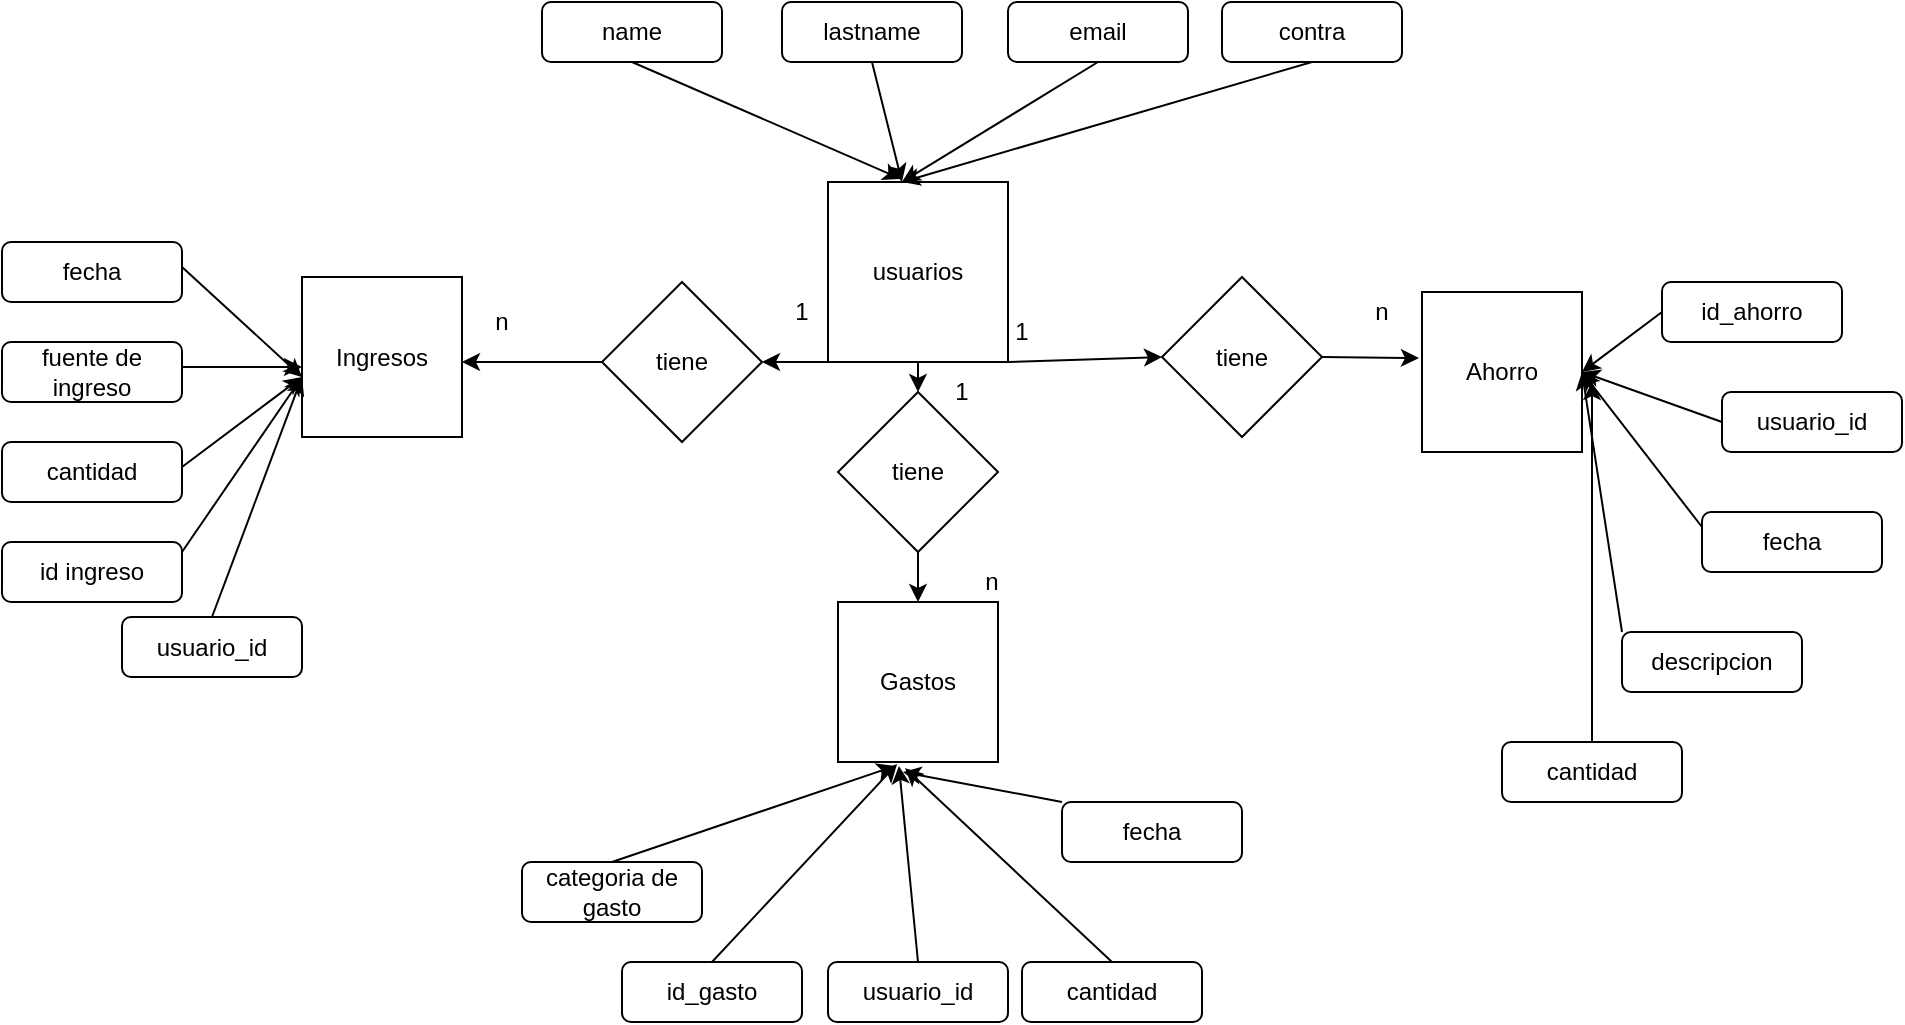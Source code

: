 <mxfile version="21.5.0" type="github">
  <diagram name="Page-1" id="B3KhpYpjSV5Kv50pKXwp">
    <mxGraphModel dx="1804" dy="526" grid="1" gridSize="10" guides="1" tooltips="1" connect="1" arrows="1" fold="1" page="1" pageScale="1" pageWidth="850" pageHeight="1100" math="0" shadow="0">
      <root>
        <mxCell id="0" />
        <mxCell id="1" parent="0" />
        <mxCell id="ndQ_c9sUr3Jry3v1geUl-41" style="edgeStyle=none;rounded=0;orthogonalLoop=1;jettySize=auto;html=1;exitX=0.5;exitY=1;exitDx=0;exitDy=0;entryX=0.5;entryY=0;entryDx=0;entryDy=0;" edge="1" parent="1" source="ndQ_c9sUr3Jry3v1geUl-44" target="ndQ_c9sUr3Jry3v1geUl-5">
          <mxGeometry relative="1" as="geometry" />
        </mxCell>
        <mxCell id="ndQ_c9sUr3Jry3v1geUl-53" style="edgeStyle=none;rounded=0;orthogonalLoop=1;jettySize=auto;html=1;exitX=1;exitY=1;exitDx=0;exitDy=0;entryX=0;entryY=0.5;entryDx=0;entryDy=0;" edge="1" parent="1" source="ndQ_c9sUr3Jry3v1geUl-1" target="ndQ_c9sUr3Jry3v1geUl-51">
          <mxGeometry relative="1" as="geometry" />
        </mxCell>
        <mxCell id="ndQ_c9sUr3Jry3v1geUl-1" value="usuarios" style="whiteSpace=wrap;html=1;aspect=fixed;" vertex="1" parent="1">
          <mxGeometry x="373" y="100" width="90" height="90" as="geometry" />
        </mxCell>
        <mxCell id="ndQ_c9sUr3Jry3v1geUl-3" value="Ahorro" style="whiteSpace=wrap;html=1;aspect=fixed;" vertex="1" parent="1">
          <mxGeometry x="670" y="155" width="80" height="80" as="geometry" />
        </mxCell>
        <mxCell id="ndQ_c9sUr3Jry3v1geUl-4" value="Ingresos" style="whiteSpace=wrap;html=1;aspect=fixed;" vertex="1" parent="1">
          <mxGeometry x="110" y="147.5" width="80" height="80" as="geometry" />
        </mxCell>
        <mxCell id="ndQ_c9sUr3Jry3v1geUl-5" value="Gastos" style="whiteSpace=wrap;html=1;aspect=fixed;" vertex="1" parent="1">
          <mxGeometry x="378" y="310" width="80" height="80" as="geometry" />
        </mxCell>
        <mxCell id="ndQ_c9sUr3Jry3v1geUl-17" style="rounded=0;orthogonalLoop=1;jettySize=auto;html=1;exitX=1;exitY=0.25;exitDx=0;exitDy=0;" edge="1" parent="1">
          <mxGeometry relative="1" as="geometry">
            <mxPoint x="110" y="197.5" as="targetPoint" />
            <mxPoint x="50" y="285" as="sourcePoint" />
          </mxGeometry>
        </mxCell>
        <mxCell id="ndQ_c9sUr3Jry3v1geUl-6" value="id ingreso" style="rounded=1;whiteSpace=wrap;html=1;" vertex="1" parent="1">
          <mxGeometry x="-40" y="280" width="90" height="30" as="geometry" />
        </mxCell>
        <mxCell id="ndQ_c9sUr3Jry3v1geUl-18" style="rounded=0;orthogonalLoop=1;jettySize=auto;html=1;exitX=0.5;exitY=0;exitDx=0;exitDy=0;" edge="1" parent="1" source="ndQ_c9sUr3Jry3v1geUl-7">
          <mxGeometry relative="1" as="geometry">
            <mxPoint x="110" y="197.5" as="targetPoint" />
          </mxGeometry>
        </mxCell>
        <mxCell id="ndQ_c9sUr3Jry3v1geUl-7" value="usuario_id" style="rounded=1;whiteSpace=wrap;html=1;" vertex="1" parent="1">
          <mxGeometry x="20" y="317.5" width="90" height="30" as="geometry" />
        </mxCell>
        <mxCell id="ndQ_c9sUr3Jry3v1geUl-16" style="rounded=0;orthogonalLoop=1;jettySize=auto;html=1;exitX=1;exitY=0.5;exitDx=0;exitDy=0;" edge="1" parent="1">
          <mxGeometry relative="1" as="geometry">
            <mxPoint x="110" y="197.5" as="targetPoint" />
            <mxPoint x="50" y="242.5" as="sourcePoint" />
          </mxGeometry>
        </mxCell>
        <mxCell id="ndQ_c9sUr3Jry3v1geUl-8" value="cantidad" style="rounded=1;whiteSpace=wrap;html=1;" vertex="1" parent="1">
          <mxGeometry x="-40" y="230" width="90" height="30" as="geometry" />
        </mxCell>
        <mxCell id="ndQ_c9sUr3Jry3v1geUl-13" style="edgeStyle=entityRelationEdgeStyle;rounded=0;orthogonalLoop=1;jettySize=auto;html=1;exitX=1;exitY=0.5;exitDx=0;exitDy=0;" edge="1" parent="1">
          <mxGeometry relative="1" as="geometry">
            <mxPoint x="110" y="192.5" as="targetPoint" />
            <mxPoint x="50" y="192.5" as="sourcePoint" />
          </mxGeometry>
        </mxCell>
        <mxCell id="ndQ_c9sUr3Jry3v1geUl-9" value="fuente de ingreso" style="rounded=1;whiteSpace=wrap;html=1;" vertex="1" parent="1">
          <mxGeometry x="-40" y="180" width="90" height="30" as="geometry" />
        </mxCell>
        <mxCell id="ndQ_c9sUr3Jry3v1geUl-26" style="rounded=0;orthogonalLoop=1;jettySize=auto;html=1;exitX=0.5;exitY=0;exitDx=0;exitDy=0;entryX=0.381;entryY=1.025;entryDx=0;entryDy=0;entryPerimeter=0;" edge="1" parent="1" source="ndQ_c9sUr3Jry3v1geUl-20" target="ndQ_c9sUr3Jry3v1geUl-5">
          <mxGeometry relative="1" as="geometry" />
        </mxCell>
        <mxCell id="ndQ_c9sUr3Jry3v1geUl-20" value="usuario_id" style="rounded=1;whiteSpace=wrap;html=1;" vertex="1" parent="1">
          <mxGeometry x="373" y="490" width="90" height="30" as="geometry" />
        </mxCell>
        <mxCell id="ndQ_c9sUr3Jry3v1geUl-25" style="rounded=0;orthogonalLoop=1;jettySize=auto;html=1;exitX=0.5;exitY=0;exitDx=0;exitDy=0;entryX=0.369;entryY=1.013;entryDx=0;entryDy=0;entryPerimeter=0;" edge="1" parent="1" source="ndQ_c9sUr3Jry3v1geUl-21" target="ndQ_c9sUr3Jry3v1geUl-5">
          <mxGeometry relative="1" as="geometry" />
        </mxCell>
        <mxCell id="ndQ_c9sUr3Jry3v1geUl-21" value="id_gasto" style="rounded=1;whiteSpace=wrap;html=1;" vertex="1" parent="1">
          <mxGeometry x="270" y="490" width="90" height="30" as="geometry" />
        </mxCell>
        <mxCell id="ndQ_c9sUr3Jry3v1geUl-27" style="rounded=0;orthogonalLoop=1;jettySize=auto;html=1;exitX=0.5;exitY=0;exitDx=0;exitDy=0;entryX=0.419;entryY=1.038;entryDx=0;entryDy=0;entryPerimeter=0;" edge="1" parent="1" source="ndQ_c9sUr3Jry3v1geUl-22" target="ndQ_c9sUr3Jry3v1geUl-5">
          <mxGeometry relative="1" as="geometry" />
        </mxCell>
        <mxCell id="ndQ_c9sUr3Jry3v1geUl-22" value="cantidad" style="rounded=1;whiteSpace=wrap;html=1;" vertex="1" parent="1">
          <mxGeometry x="470" y="490" width="90" height="30" as="geometry" />
        </mxCell>
        <mxCell id="ndQ_c9sUr3Jry3v1geUl-24" style="rounded=0;orthogonalLoop=1;jettySize=auto;html=1;exitX=0.5;exitY=0;exitDx=0;exitDy=0;entryX=0.356;entryY=1.025;entryDx=0;entryDy=0;entryPerimeter=0;" edge="1" parent="1" source="ndQ_c9sUr3Jry3v1geUl-23" target="ndQ_c9sUr3Jry3v1geUl-5">
          <mxGeometry relative="1" as="geometry" />
        </mxCell>
        <mxCell id="ndQ_c9sUr3Jry3v1geUl-23" value="categoria de gasto" style="rounded=1;whiteSpace=wrap;html=1;" vertex="1" parent="1">
          <mxGeometry x="220" y="440" width="90" height="30" as="geometry" />
        </mxCell>
        <mxCell id="ndQ_c9sUr3Jry3v1geUl-32" style="rounded=0;orthogonalLoop=1;jettySize=auto;html=1;exitX=0;exitY=0.5;exitDx=0;exitDy=0;" edge="1" parent="1" source="ndQ_c9sUr3Jry3v1geUl-28">
          <mxGeometry relative="1" as="geometry">
            <mxPoint x="750" y="195" as="targetPoint" />
          </mxGeometry>
        </mxCell>
        <mxCell id="ndQ_c9sUr3Jry3v1geUl-28" value="id_ahorro" style="rounded=1;whiteSpace=wrap;html=1;" vertex="1" parent="1">
          <mxGeometry x="790" y="150" width="90" height="30" as="geometry" />
        </mxCell>
        <mxCell id="ndQ_c9sUr3Jry3v1geUl-33" style="edgeStyle=none;rounded=0;orthogonalLoop=1;jettySize=auto;html=1;exitX=0;exitY=0.5;exitDx=0;exitDy=0;" edge="1" parent="1" source="ndQ_c9sUr3Jry3v1geUl-29">
          <mxGeometry relative="1" as="geometry">
            <mxPoint x="750" y="195" as="targetPoint" />
          </mxGeometry>
        </mxCell>
        <mxCell id="ndQ_c9sUr3Jry3v1geUl-29" value="usuario_id" style="rounded=1;whiteSpace=wrap;html=1;" vertex="1" parent="1">
          <mxGeometry x="820" y="205" width="90" height="30" as="geometry" />
        </mxCell>
        <mxCell id="ndQ_c9sUr3Jry3v1geUl-34" style="edgeStyle=none;rounded=0;orthogonalLoop=1;jettySize=auto;html=1;exitX=0;exitY=0.25;exitDx=0;exitDy=0;" edge="1" parent="1" source="ndQ_c9sUr3Jry3v1geUl-30">
          <mxGeometry relative="1" as="geometry">
            <mxPoint x="750" y="195" as="targetPoint" />
          </mxGeometry>
        </mxCell>
        <mxCell id="ndQ_c9sUr3Jry3v1geUl-30" value="fecha" style="rounded=1;whiteSpace=wrap;html=1;" vertex="1" parent="1">
          <mxGeometry x="810" y="265" width="90" height="30" as="geometry" />
        </mxCell>
        <mxCell id="ndQ_c9sUr3Jry3v1geUl-35" style="edgeStyle=none;rounded=0;orthogonalLoop=1;jettySize=auto;html=1;exitX=0;exitY=0;exitDx=0;exitDy=0;" edge="1" parent="1" source="ndQ_c9sUr3Jry3v1geUl-31">
          <mxGeometry relative="1" as="geometry">
            <mxPoint x="750" y="195" as="targetPoint" />
          </mxGeometry>
        </mxCell>
        <mxCell id="ndQ_c9sUr3Jry3v1geUl-31" value="descripcion" style="rounded=1;whiteSpace=wrap;html=1;" vertex="1" parent="1">
          <mxGeometry x="770" y="325" width="90" height="30" as="geometry" />
        </mxCell>
        <mxCell id="ndQ_c9sUr3Jry3v1geUl-37" style="edgeStyle=none;rounded=0;orthogonalLoop=1;jettySize=auto;html=1;exitX=1;exitY=0.5;exitDx=0;exitDy=0;" edge="1" parent="1">
          <mxGeometry relative="1" as="geometry">
            <mxPoint x="110" y="197.5" as="targetPoint" />
            <mxPoint x="50" y="142.5" as="sourcePoint" />
          </mxGeometry>
        </mxCell>
        <mxCell id="ndQ_c9sUr3Jry3v1geUl-36" value="fecha" style="rounded=1;whiteSpace=wrap;html=1;" vertex="1" parent="1">
          <mxGeometry x="-40" y="130" width="90" height="30" as="geometry" />
        </mxCell>
        <mxCell id="ndQ_c9sUr3Jry3v1geUl-39" style="edgeStyle=none;rounded=0;orthogonalLoop=1;jettySize=auto;html=1;exitX=0;exitY=0;exitDx=0;exitDy=0;entryX=0.406;entryY=1.063;entryDx=0;entryDy=0;entryPerimeter=0;" edge="1" parent="1" source="ndQ_c9sUr3Jry3v1geUl-38" target="ndQ_c9sUr3Jry3v1geUl-5">
          <mxGeometry relative="1" as="geometry" />
        </mxCell>
        <mxCell id="ndQ_c9sUr3Jry3v1geUl-38" value="fecha" style="rounded=1;whiteSpace=wrap;html=1;" vertex="1" parent="1">
          <mxGeometry x="490" y="410" width="90" height="30" as="geometry" />
        </mxCell>
        <mxCell id="ndQ_c9sUr3Jry3v1geUl-47" value="" style="edgeStyle=none;rounded=0;orthogonalLoop=1;jettySize=auto;html=1;exitX=0.5;exitY=1;exitDx=0;exitDy=0;entryX=0.5;entryY=0;entryDx=0;entryDy=0;" edge="1" parent="1" source="ndQ_c9sUr3Jry3v1geUl-1" target="ndQ_c9sUr3Jry3v1geUl-44">
          <mxGeometry relative="1" as="geometry">
            <mxPoint x="418" y="190" as="sourcePoint" />
            <mxPoint x="418" y="310" as="targetPoint" />
          </mxGeometry>
        </mxCell>
        <mxCell id="ndQ_c9sUr3Jry3v1geUl-44" value="tiene" style="rhombus;whiteSpace=wrap;html=1;" vertex="1" parent="1">
          <mxGeometry x="378" y="205" width="80" height="80" as="geometry" />
        </mxCell>
        <mxCell id="ndQ_c9sUr3Jry3v1geUl-48" value="" style="edgeStyle=none;rounded=0;orthogonalLoop=1;jettySize=auto;html=1;exitX=0.5;exitY=1;exitDx=0;exitDy=0;entryX=1;entryY=0.5;entryDx=0;entryDy=0;" edge="1" parent="1" source="ndQ_c9sUr3Jry3v1geUl-1" target="ndQ_c9sUr3Jry3v1geUl-43">
          <mxGeometry relative="1" as="geometry">
            <mxPoint x="418" y="190" as="sourcePoint" />
            <mxPoint x="190" y="188" as="targetPoint" />
          </mxGeometry>
        </mxCell>
        <mxCell id="ndQ_c9sUr3Jry3v1geUl-50" style="edgeStyle=none;rounded=0;orthogonalLoop=1;jettySize=auto;html=1;exitX=0;exitY=0.5;exitDx=0;exitDy=0;" edge="1" parent="1" source="ndQ_c9sUr3Jry3v1geUl-43">
          <mxGeometry relative="1" as="geometry">
            <mxPoint x="190" y="190" as="targetPoint" />
          </mxGeometry>
        </mxCell>
        <mxCell id="ndQ_c9sUr3Jry3v1geUl-43" value="tiene" style="rhombus;whiteSpace=wrap;html=1;" vertex="1" parent="1">
          <mxGeometry x="260" y="150" width="80" height="80" as="geometry" />
        </mxCell>
        <mxCell id="ndQ_c9sUr3Jry3v1geUl-54" style="edgeStyle=none;rounded=0;orthogonalLoop=1;jettySize=auto;html=1;exitX=1;exitY=0.5;exitDx=0;exitDy=0;entryX=-0.019;entryY=0.413;entryDx=0;entryDy=0;entryPerimeter=0;" edge="1" parent="1" source="ndQ_c9sUr3Jry3v1geUl-51" target="ndQ_c9sUr3Jry3v1geUl-3">
          <mxGeometry relative="1" as="geometry" />
        </mxCell>
        <mxCell id="ndQ_c9sUr3Jry3v1geUl-51" value="tiene" style="rhombus;whiteSpace=wrap;html=1;" vertex="1" parent="1">
          <mxGeometry x="540" y="147.5" width="80" height="80" as="geometry" />
        </mxCell>
        <mxCell id="ndQ_c9sUr3Jry3v1geUl-55" value="n" style="text;html=1;strokeColor=none;fillColor=none;align=center;verticalAlign=middle;whiteSpace=wrap;rounded=0;" vertex="1" parent="1">
          <mxGeometry x="180" y="155" width="60" height="30" as="geometry" />
        </mxCell>
        <mxCell id="ndQ_c9sUr3Jry3v1geUl-56" value="1" style="text;html=1;strokeColor=none;fillColor=none;align=center;verticalAlign=middle;whiteSpace=wrap;rounded=0;" vertex="1" parent="1">
          <mxGeometry x="330" y="150" width="60" height="30" as="geometry" />
        </mxCell>
        <mxCell id="ndQ_c9sUr3Jry3v1geUl-57" value="n" style="text;html=1;strokeColor=none;fillColor=none;align=center;verticalAlign=middle;whiteSpace=wrap;rounded=0;" vertex="1" parent="1">
          <mxGeometry x="620" y="150" width="60" height="30" as="geometry" />
        </mxCell>
        <mxCell id="ndQ_c9sUr3Jry3v1geUl-58" value="n" style="text;html=1;strokeColor=none;fillColor=none;align=center;verticalAlign=middle;whiteSpace=wrap;rounded=0;" vertex="1" parent="1">
          <mxGeometry x="425" y="285" width="60" height="30" as="geometry" />
        </mxCell>
        <mxCell id="ndQ_c9sUr3Jry3v1geUl-59" value="1" style="text;html=1;strokeColor=none;fillColor=none;align=center;verticalAlign=middle;whiteSpace=wrap;rounded=0;" vertex="1" parent="1">
          <mxGeometry x="440" y="160" width="60" height="30" as="geometry" />
        </mxCell>
        <mxCell id="ndQ_c9sUr3Jry3v1geUl-60" value="1" style="text;html=1;strokeColor=none;fillColor=none;align=center;verticalAlign=middle;whiteSpace=wrap;rounded=0;" vertex="1" parent="1">
          <mxGeometry x="410" y="190" width="60" height="30" as="geometry" />
        </mxCell>
        <mxCell id="ndQ_c9sUr3Jry3v1geUl-79" style="edgeStyle=none;rounded=0;orthogonalLoop=1;jettySize=auto;html=1;exitX=0.5;exitY=1;exitDx=0;exitDy=0;entryX=0.406;entryY=-0.017;entryDx=0;entryDy=0;entryPerimeter=0;" edge="1" parent="1" source="ndQ_c9sUr3Jry3v1geUl-75" target="ndQ_c9sUr3Jry3v1geUl-1">
          <mxGeometry relative="1" as="geometry" />
        </mxCell>
        <mxCell id="ndQ_c9sUr3Jry3v1geUl-75" value="name" style="rounded=1;whiteSpace=wrap;html=1;" vertex="1" parent="1">
          <mxGeometry x="230" y="10" width="90" height="30" as="geometry" />
        </mxCell>
        <mxCell id="ndQ_c9sUr3Jry3v1geUl-80" style="edgeStyle=none;rounded=0;orthogonalLoop=1;jettySize=auto;html=1;exitX=0.5;exitY=1;exitDx=0;exitDy=0;" edge="1" parent="1" source="ndQ_c9sUr3Jry3v1geUl-76">
          <mxGeometry relative="1" as="geometry">
            <mxPoint x="410" y="100" as="targetPoint" />
          </mxGeometry>
        </mxCell>
        <mxCell id="ndQ_c9sUr3Jry3v1geUl-76" value="lastname" style="rounded=1;whiteSpace=wrap;html=1;" vertex="1" parent="1">
          <mxGeometry x="350" y="10" width="90" height="30" as="geometry" />
        </mxCell>
        <mxCell id="ndQ_c9sUr3Jry3v1geUl-81" style="edgeStyle=none;rounded=0;orthogonalLoop=1;jettySize=auto;html=1;exitX=0.5;exitY=1;exitDx=0;exitDy=0;" edge="1" parent="1" source="ndQ_c9sUr3Jry3v1geUl-77">
          <mxGeometry relative="1" as="geometry">
            <mxPoint x="410" y="100" as="targetPoint" />
          </mxGeometry>
        </mxCell>
        <mxCell id="ndQ_c9sUr3Jry3v1geUl-77" value="email" style="rounded=1;whiteSpace=wrap;html=1;" vertex="1" parent="1">
          <mxGeometry x="463" y="10" width="90" height="30" as="geometry" />
        </mxCell>
        <mxCell id="ndQ_c9sUr3Jry3v1geUl-82" style="edgeStyle=none;rounded=0;orthogonalLoop=1;jettySize=auto;html=1;exitX=0.5;exitY=1;exitDx=0;exitDy=0;" edge="1" parent="1" source="ndQ_c9sUr3Jry3v1geUl-78">
          <mxGeometry relative="1" as="geometry">
            <mxPoint x="410" y="100" as="targetPoint" />
          </mxGeometry>
        </mxCell>
        <mxCell id="ndQ_c9sUr3Jry3v1geUl-78" value="contra" style="rounded=1;whiteSpace=wrap;html=1;" vertex="1" parent="1">
          <mxGeometry x="570" y="10" width="90" height="30" as="geometry" />
        </mxCell>
        <mxCell id="ndQ_c9sUr3Jry3v1geUl-84" style="edgeStyle=none;rounded=0;orthogonalLoop=1;jettySize=auto;html=1;exitX=0.5;exitY=0;exitDx=0;exitDy=0;" edge="1" parent="1" source="ndQ_c9sUr3Jry3v1geUl-83">
          <mxGeometry relative="1" as="geometry">
            <mxPoint x="755" y="200" as="targetPoint" />
          </mxGeometry>
        </mxCell>
        <mxCell id="ndQ_c9sUr3Jry3v1geUl-83" value="cantidad" style="rounded=1;whiteSpace=wrap;html=1;" vertex="1" parent="1">
          <mxGeometry x="710" y="380" width="90" height="30" as="geometry" />
        </mxCell>
      </root>
    </mxGraphModel>
  </diagram>
</mxfile>
